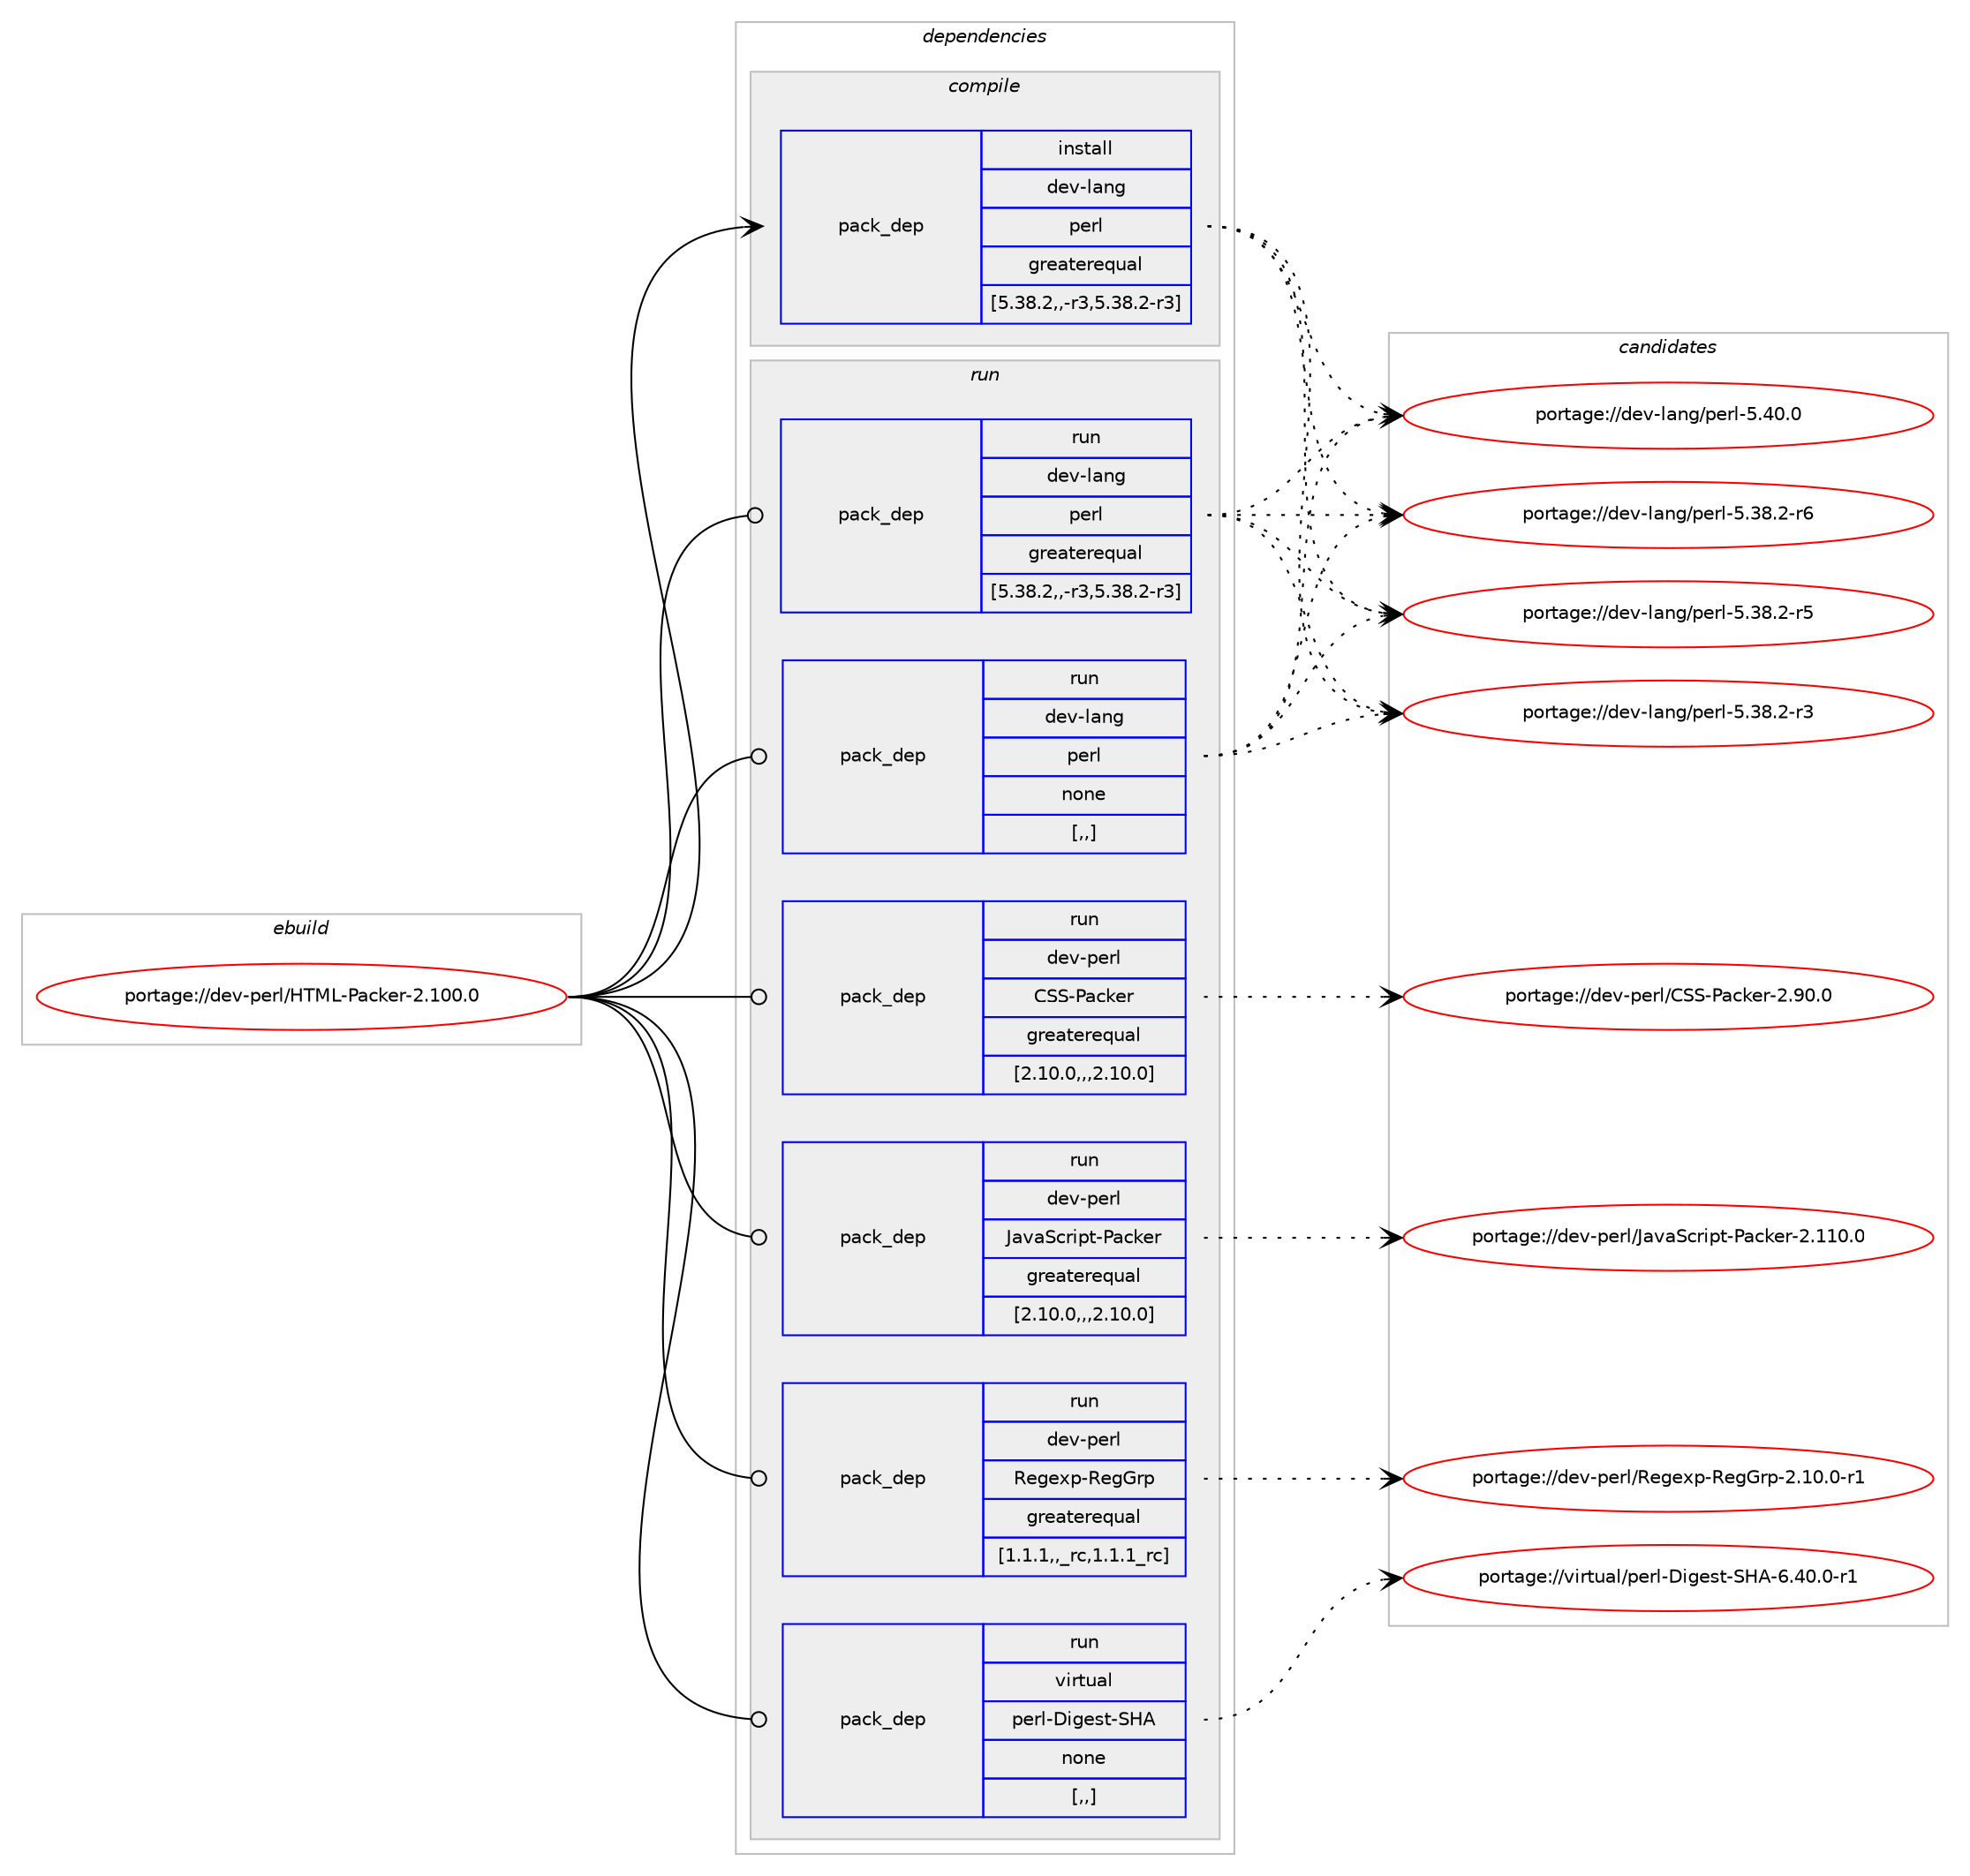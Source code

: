 digraph prolog {

# *************
# Graph options
# *************

newrank=true;
concentrate=true;
compound=true;
graph [rankdir=LR,fontname=Helvetica,fontsize=10,ranksep=1.5];#, ranksep=2.5, nodesep=0.2];
edge  [arrowhead=vee];
node  [fontname=Helvetica,fontsize=10];

# **********
# The ebuild
# **********

subgraph cluster_leftcol {
color=gray;
rank=same;
label=<<i>ebuild</i>>;
id [label="portage://dev-perl/HTML-Packer-2.100.0", color=red, width=4, href="../dev-perl/HTML-Packer-2.100.0.svg"];
}

# ****************
# The dependencies
# ****************

subgraph cluster_midcol {
color=gray;
label=<<i>dependencies</i>>;
subgraph cluster_compile {
fillcolor="#eeeeee";
style=filled;
label=<<i>compile</i>>;
subgraph pack99468 {
dependency130285 [label=<<TABLE BORDER="0" CELLBORDER="1" CELLSPACING="0" CELLPADDING="4" WIDTH="220"><TR><TD ROWSPAN="6" CELLPADDING="30">pack_dep</TD></TR><TR><TD WIDTH="110">install</TD></TR><TR><TD>dev-lang</TD></TR><TR><TD>perl</TD></TR><TR><TD>greaterequal</TD></TR><TR><TD>[5.38.2,,-r3,5.38.2-r3]</TD></TR></TABLE>>, shape=none, color=blue];
}
id:e -> dependency130285:w [weight=20,style="solid",arrowhead="vee"];
}
subgraph cluster_compileandrun {
fillcolor="#eeeeee";
style=filled;
label=<<i>compile and run</i>>;
}
subgraph cluster_run {
fillcolor="#eeeeee";
style=filled;
label=<<i>run</i>>;
subgraph pack99469 {
dependency130286 [label=<<TABLE BORDER="0" CELLBORDER="1" CELLSPACING="0" CELLPADDING="4" WIDTH="220"><TR><TD ROWSPAN="6" CELLPADDING="30">pack_dep</TD></TR><TR><TD WIDTH="110">run</TD></TR><TR><TD>dev-lang</TD></TR><TR><TD>perl</TD></TR><TR><TD>greaterequal</TD></TR><TR><TD>[5.38.2,,-r3,5.38.2-r3]</TD></TR></TABLE>>, shape=none, color=blue];
}
id:e -> dependency130286:w [weight=20,style="solid",arrowhead="odot"];
subgraph pack99470 {
dependency130287 [label=<<TABLE BORDER="0" CELLBORDER="1" CELLSPACING="0" CELLPADDING="4" WIDTH="220"><TR><TD ROWSPAN="6" CELLPADDING="30">pack_dep</TD></TR><TR><TD WIDTH="110">run</TD></TR><TR><TD>dev-lang</TD></TR><TR><TD>perl</TD></TR><TR><TD>none</TD></TR><TR><TD>[,,]</TD></TR></TABLE>>, shape=none, color=blue];
}
id:e -> dependency130287:w [weight=20,style="solid",arrowhead="odot"];
subgraph pack99471 {
dependency130288 [label=<<TABLE BORDER="0" CELLBORDER="1" CELLSPACING="0" CELLPADDING="4" WIDTH="220"><TR><TD ROWSPAN="6" CELLPADDING="30">pack_dep</TD></TR><TR><TD WIDTH="110">run</TD></TR><TR><TD>dev-perl</TD></TR><TR><TD>CSS-Packer</TD></TR><TR><TD>greaterequal</TD></TR><TR><TD>[2.10.0,,,2.10.0]</TD></TR></TABLE>>, shape=none, color=blue];
}
id:e -> dependency130288:w [weight=20,style="solid",arrowhead="odot"];
subgraph pack99472 {
dependency130289 [label=<<TABLE BORDER="0" CELLBORDER="1" CELLSPACING="0" CELLPADDING="4" WIDTH="220"><TR><TD ROWSPAN="6" CELLPADDING="30">pack_dep</TD></TR><TR><TD WIDTH="110">run</TD></TR><TR><TD>dev-perl</TD></TR><TR><TD>JavaScript-Packer</TD></TR><TR><TD>greaterequal</TD></TR><TR><TD>[2.10.0,,,2.10.0]</TD></TR></TABLE>>, shape=none, color=blue];
}
id:e -> dependency130289:w [weight=20,style="solid",arrowhead="odot"];
subgraph pack99473 {
dependency130290 [label=<<TABLE BORDER="0" CELLBORDER="1" CELLSPACING="0" CELLPADDING="4" WIDTH="220"><TR><TD ROWSPAN="6" CELLPADDING="30">pack_dep</TD></TR><TR><TD WIDTH="110">run</TD></TR><TR><TD>dev-perl</TD></TR><TR><TD>Regexp-RegGrp</TD></TR><TR><TD>greaterequal</TD></TR><TR><TD>[1.1.1,,_rc,1.1.1_rc]</TD></TR></TABLE>>, shape=none, color=blue];
}
id:e -> dependency130290:w [weight=20,style="solid",arrowhead="odot"];
subgraph pack99474 {
dependency130291 [label=<<TABLE BORDER="0" CELLBORDER="1" CELLSPACING="0" CELLPADDING="4" WIDTH="220"><TR><TD ROWSPAN="6" CELLPADDING="30">pack_dep</TD></TR><TR><TD WIDTH="110">run</TD></TR><TR><TD>virtual</TD></TR><TR><TD>perl-Digest-SHA</TD></TR><TR><TD>none</TD></TR><TR><TD>[,,]</TD></TR></TABLE>>, shape=none, color=blue];
}
id:e -> dependency130291:w [weight=20,style="solid",arrowhead="odot"];
}
}

# **************
# The candidates
# **************

subgraph cluster_choices {
rank=same;
color=gray;
label=<<i>candidates</i>>;

subgraph choice99468 {
color=black;
nodesep=1;
choice10010111845108971101034711210111410845534652484648 [label="portage://dev-lang/perl-5.40.0", color=red, width=4,href="../dev-lang/perl-5.40.0.svg"];
choice100101118451089711010347112101114108455346515646504511454 [label="portage://dev-lang/perl-5.38.2-r6", color=red, width=4,href="../dev-lang/perl-5.38.2-r6.svg"];
choice100101118451089711010347112101114108455346515646504511453 [label="portage://dev-lang/perl-5.38.2-r5", color=red, width=4,href="../dev-lang/perl-5.38.2-r5.svg"];
choice100101118451089711010347112101114108455346515646504511451 [label="portage://dev-lang/perl-5.38.2-r3", color=red, width=4,href="../dev-lang/perl-5.38.2-r3.svg"];
dependency130285:e -> choice10010111845108971101034711210111410845534652484648:w [style=dotted,weight="100"];
dependency130285:e -> choice100101118451089711010347112101114108455346515646504511454:w [style=dotted,weight="100"];
dependency130285:e -> choice100101118451089711010347112101114108455346515646504511453:w [style=dotted,weight="100"];
dependency130285:e -> choice100101118451089711010347112101114108455346515646504511451:w [style=dotted,weight="100"];
}
subgraph choice99469 {
color=black;
nodesep=1;
choice10010111845108971101034711210111410845534652484648 [label="portage://dev-lang/perl-5.40.0", color=red, width=4,href="../dev-lang/perl-5.40.0.svg"];
choice100101118451089711010347112101114108455346515646504511454 [label="portage://dev-lang/perl-5.38.2-r6", color=red, width=4,href="../dev-lang/perl-5.38.2-r6.svg"];
choice100101118451089711010347112101114108455346515646504511453 [label="portage://dev-lang/perl-5.38.2-r5", color=red, width=4,href="../dev-lang/perl-5.38.2-r5.svg"];
choice100101118451089711010347112101114108455346515646504511451 [label="portage://dev-lang/perl-5.38.2-r3", color=red, width=4,href="../dev-lang/perl-5.38.2-r3.svg"];
dependency130286:e -> choice10010111845108971101034711210111410845534652484648:w [style=dotted,weight="100"];
dependency130286:e -> choice100101118451089711010347112101114108455346515646504511454:w [style=dotted,weight="100"];
dependency130286:e -> choice100101118451089711010347112101114108455346515646504511453:w [style=dotted,weight="100"];
dependency130286:e -> choice100101118451089711010347112101114108455346515646504511451:w [style=dotted,weight="100"];
}
subgraph choice99470 {
color=black;
nodesep=1;
choice10010111845108971101034711210111410845534652484648 [label="portage://dev-lang/perl-5.40.0", color=red, width=4,href="../dev-lang/perl-5.40.0.svg"];
choice100101118451089711010347112101114108455346515646504511454 [label="portage://dev-lang/perl-5.38.2-r6", color=red, width=4,href="../dev-lang/perl-5.38.2-r6.svg"];
choice100101118451089711010347112101114108455346515646504511453 [label="portage://dev-lang/perl-5.38.2-r5", color=red, width=4,href="../dev-lang/perl-5.38.2-r5.svg"];
choice100101118451089711010347112101114108455346515646504511451 [label="portage://dev-lang/perl-5.38.2-r3", color=red, width=4,href="../dev-lang/perl-5.38.2-r3.svg"];
dependency130287:e -> choice10010111845108971101034711210111410845534652484648:w [style=dotted,weight="100"];
dependency130287:e -> choice100101118451089711010347112101114108455346515646504511454:w [style=dotted,weight="100"];
dependency130287:e -> choice100101118451089711010347112101114108455346515646504511453:w [style=dotted,weight="100"];
dependency130287:e -> choice100101118451089711010347112101114108455346515646504511451:w [style=dotted,weight="100"];
}
subgraph choice99471 {
color=black;
nodesep=1;
choice10010111845112101114108476783834580979910710111445504657484648 [label="portage://dev-perl/CSS-Packer-2.90.0", color=red, width=4,href="../dev-perl/CSS-Packer-2.90.0.svg"];
dependency130288:e -> choice10010111845112101114108476783834580979910710111445504657484648:w [style=dotted,weight="100"];
}
subgraph choice99472 {
color=black;
nodesep=1;
choice10010111845112101114108477497118978399114105112116458097991071011144550464949484648 [label="portage://dev-perl/JavaScript-Packer-2.110.0", color=red, width=4,href="../dev-perl/JavaScript-Packer-2.110.0.svg"];
dependency130289:e -> choice10010111845112101114108477497118978399114105112116458097991071011144550464949484648:w [style=dotted,weight="100"];
}
subgraph choice99473 {
color=black;
nodesep=1;
choice100101118451121011141084782101103101120112458210110371114112455046494846484511449 [label="portage://dev-perl/Regexp-RegGrp-2.10.0-r1", color=red, width=4,href="../dev-perl/Regexp-RegGrp-2.10.0-r1.svg"];
dependency130290:e -> choice100101118451121011141084782101103101120112458210110371114112455046494846484511449:w [style=dotted,weight="100"];
}
subgraph choice99474 {
color=black;
nodesep=1;
choice1181051141161179710847112101114108456810510310111511645837265455446524846484511449 [label="portage://virtual/perl-Digest-SHA-6.40.0-r1", color=red, width=4,href="../virtual/perl-Digest-SHA-6.40.0-r1.svg"];
dependency130291:e -> choice1181051141161179710847112101114108456810510310111511645837265455446524846484511449:w [style=dotted,weight="100"];
}
}

}

